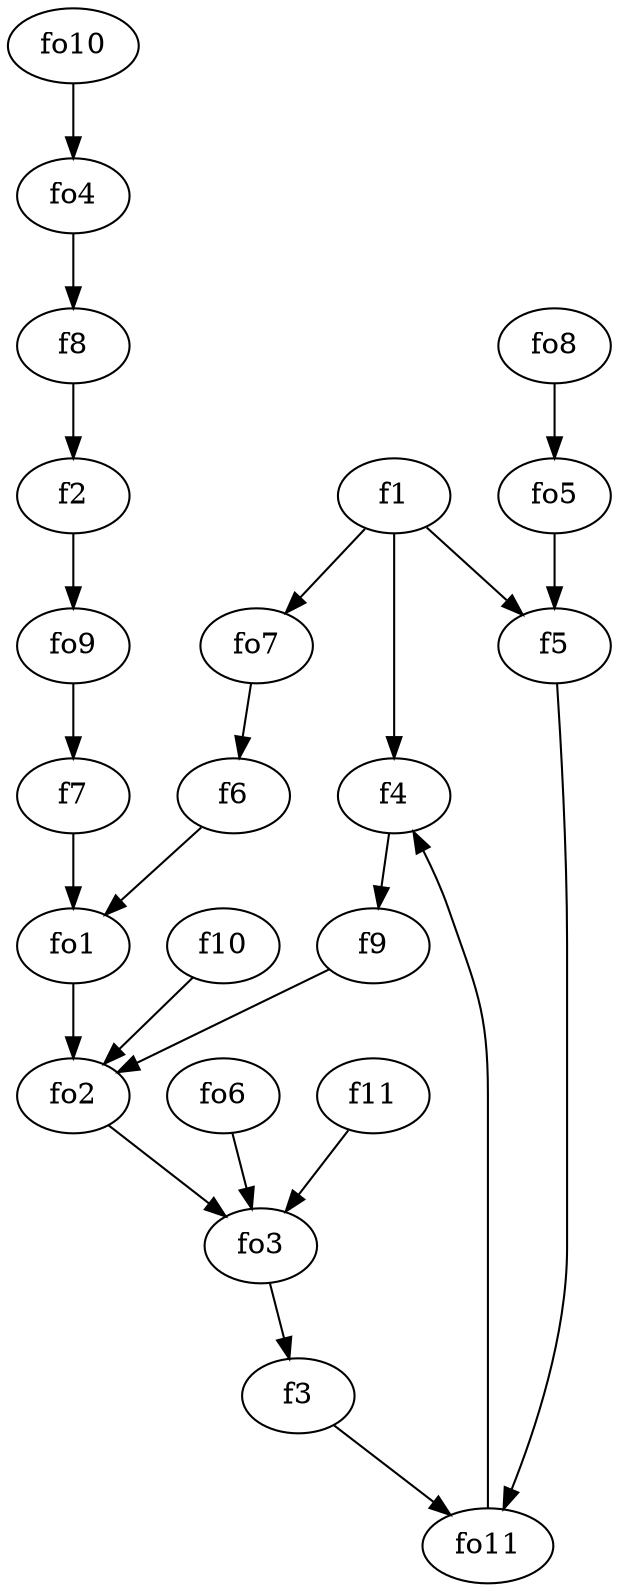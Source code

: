 strict digraph  {
f1;
f2;
f3;
f4;
f5;
f6;
f7;
f8;
f9;
f10;
f11;
fo1;
fo2;
fo3;
fo4;
fo5;
fo6;
fo7;
fo8;
fo9;
fo10;
fo11;
f1 -> fo7  [weight=2];
f1 -> f5  [weight=2];
f1 -> f4  [weight=2];
f2 -> fo9  [weight=2];
f3 -> fo11  [weight=2];
f4 -> f9  [weight=2];
f5 -> fo11  [weight=2];
f6 -> fo1  [weight=2];
f7 -> fo1  [weight=2];
f8 -> f2  [weight=2];
f9 -> fo2  [weight=2];
f10 -> fo2  [weight=2];
f11 -> fo3  [weight=2];
fo1 -> fo2  [weight=2];
fo2 -> fo3  [weight=2];
fo3 -> f3  [weight=2];
fo4 -> f8  [weight=2];
fo5 -> f5  [weight=2];
fo6 -> fo3  [weight=2];
fo7 -> f6  [weight=2];
fo8 -> fo5  [weight=2];
fo9 -> f7  [weight=2];
fo10 -> fo4  [weight=2];
fo11 -> f4  [weight=2];
}
